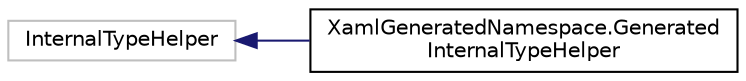 digraph "Graphical Class Hierarchy"
{
  edge [fontname="Helvetica",fontsize="10",labelfontname="Helvetica",labelfontsize="10"];
  node [fontname="Helvetica",fontsize="10",shape=record];
  rankdir="LR";
  Node1 [label="InternalTypeHelper",height=0.2,width=0.4,color="grey75", fillcolor="white", style="filled"];
  Node1 -> Node2 [dir="back",color="midnightblue",fontsize="10",style="solid",fontname="Helvetica"];
  Node2 [label="XamlGeneratedNamespace.Generated\lInternalTypeHelper",height=0.2,width=0.4,color="black", fillcolor="white", style="filled",URL="$class_xaml_generated_namespace_1_1_generated_internal_type_helper.html",tooltip="GeneratedInternalTypeHelper "];
}
